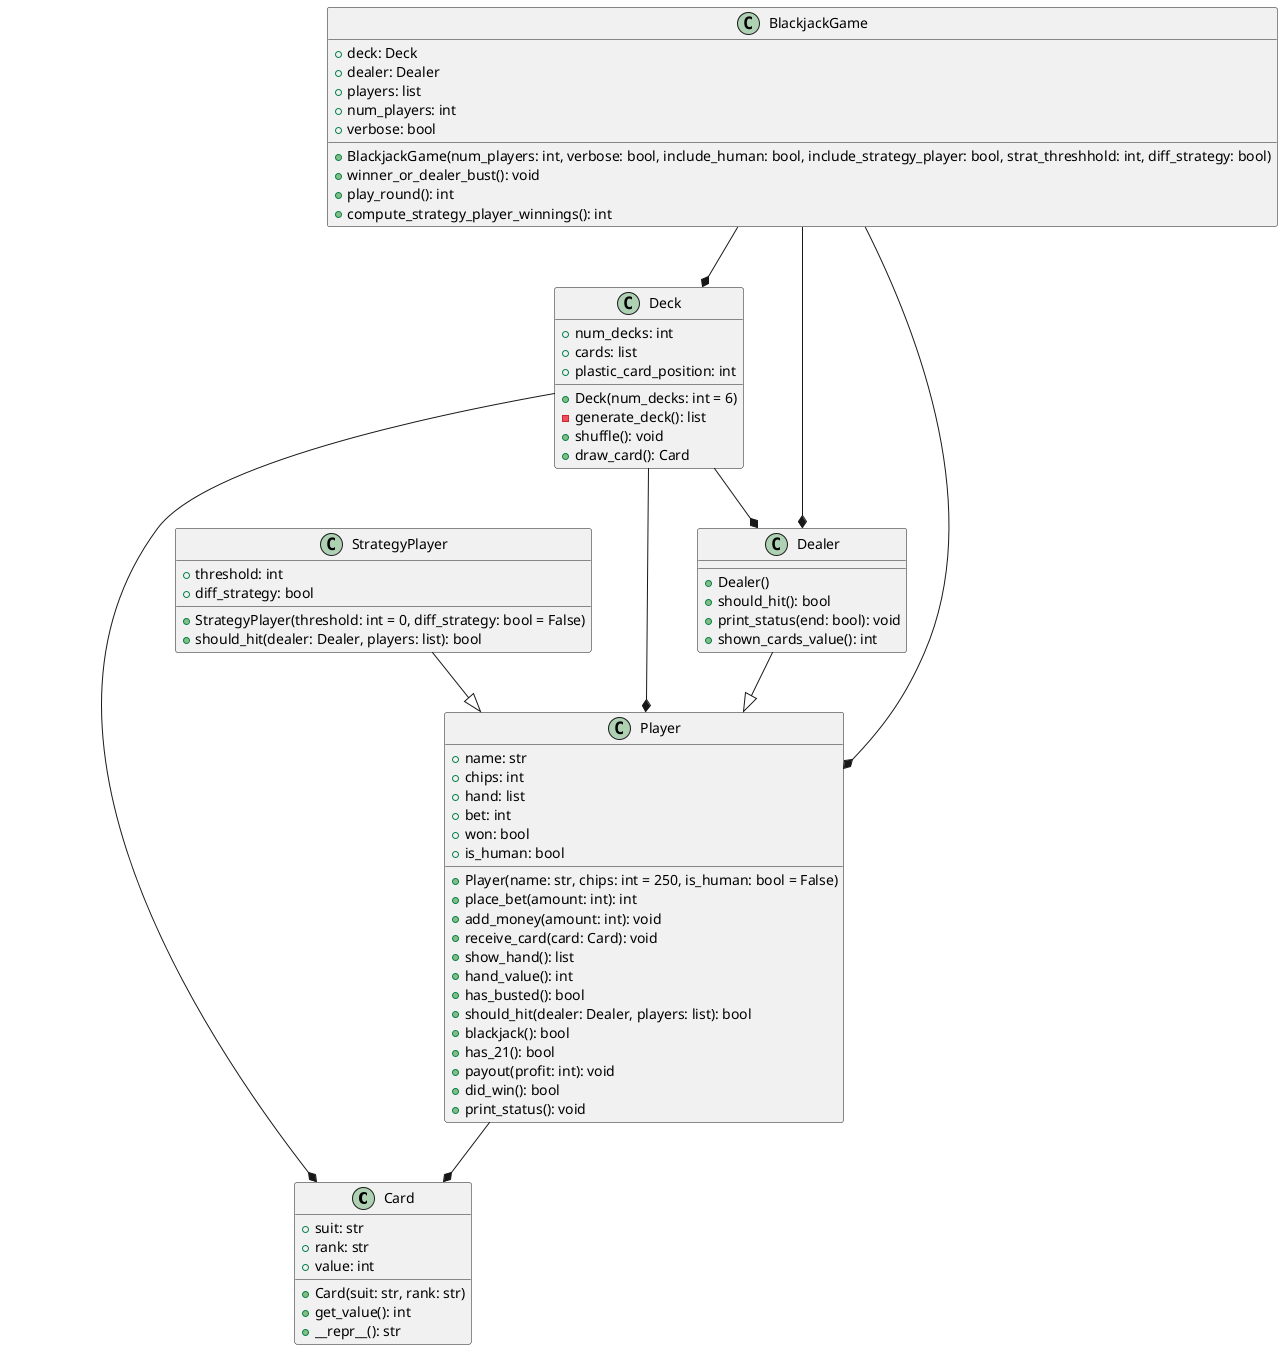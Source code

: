 @startuml blackjack

class Card {
    +suit: str
    +rank: str
    +value: int
    +Card(suit: str, rank: str)
    +get_value(): int
    +__repr__(): str
}

class Deck {
    +num_decks: int
    +cards: list
    +plastic_card_position: int
    +Deck(num_decks: int = 6)
    -generate_deck(): list
    +shuffle(): void
    +draw_card(): Card
}

class Player {
    +name: str
    +chips: int
    +hand: list
    +bet: int
    +won: bool
    +is_human: bool
    +Player(name: str, chips: int = 250, is_human: bool = False)
    +place_bet(amount: int): int
    +add_money(amount: int): void
    +receive_card(card: Card): void
    +show_hand(): list
    +hand_value(): int
    +has_busted(): bool
    +should_hit(dealer: Dealer, players: list): bool
    +blackjack(): bool
    +has_21(): bool
    +payout(profit: int): void
    +did_win(): bool
    +print_status(): void
}

class StrategyPlayer {
    +threshold: int
    +diff_strategy: bool
    +StrategyPlayer(threshold: int = 0, diff_strategy: bool = False)
    +should_hit(dealer: Dealer, players: list): bool
}

class Dealer {
    +Dealer()
    +should_hit(): bool
    +print_status(end: bool): void
    +shown_cards_value(): int
}

class BlackjackGame {
    +deck: Deck
    +dealer: Dealer
    +players: list
    +num_players: int
    +verbose: bool
    +BlackjackGame(num_players: int, verbose: bool, include_human: bool, include_strategy_player: bool, strat_threshhold: int, diff_strategy: bool)
    +winner_or_dealer_bust(): void
    +play_round(): int
    +compute_strategy_player_winnings(): int
}


Deck --* Card
Deck  --* Player
Deck  --*  Dealer
Player --*  Card
Dealer --|> Player
StrategyPlayer --|> Player
BlackjackGame  --*  Deck
BlackjackGame  --*  Dealer
BlackjackGame  --*  Player

@enduml
